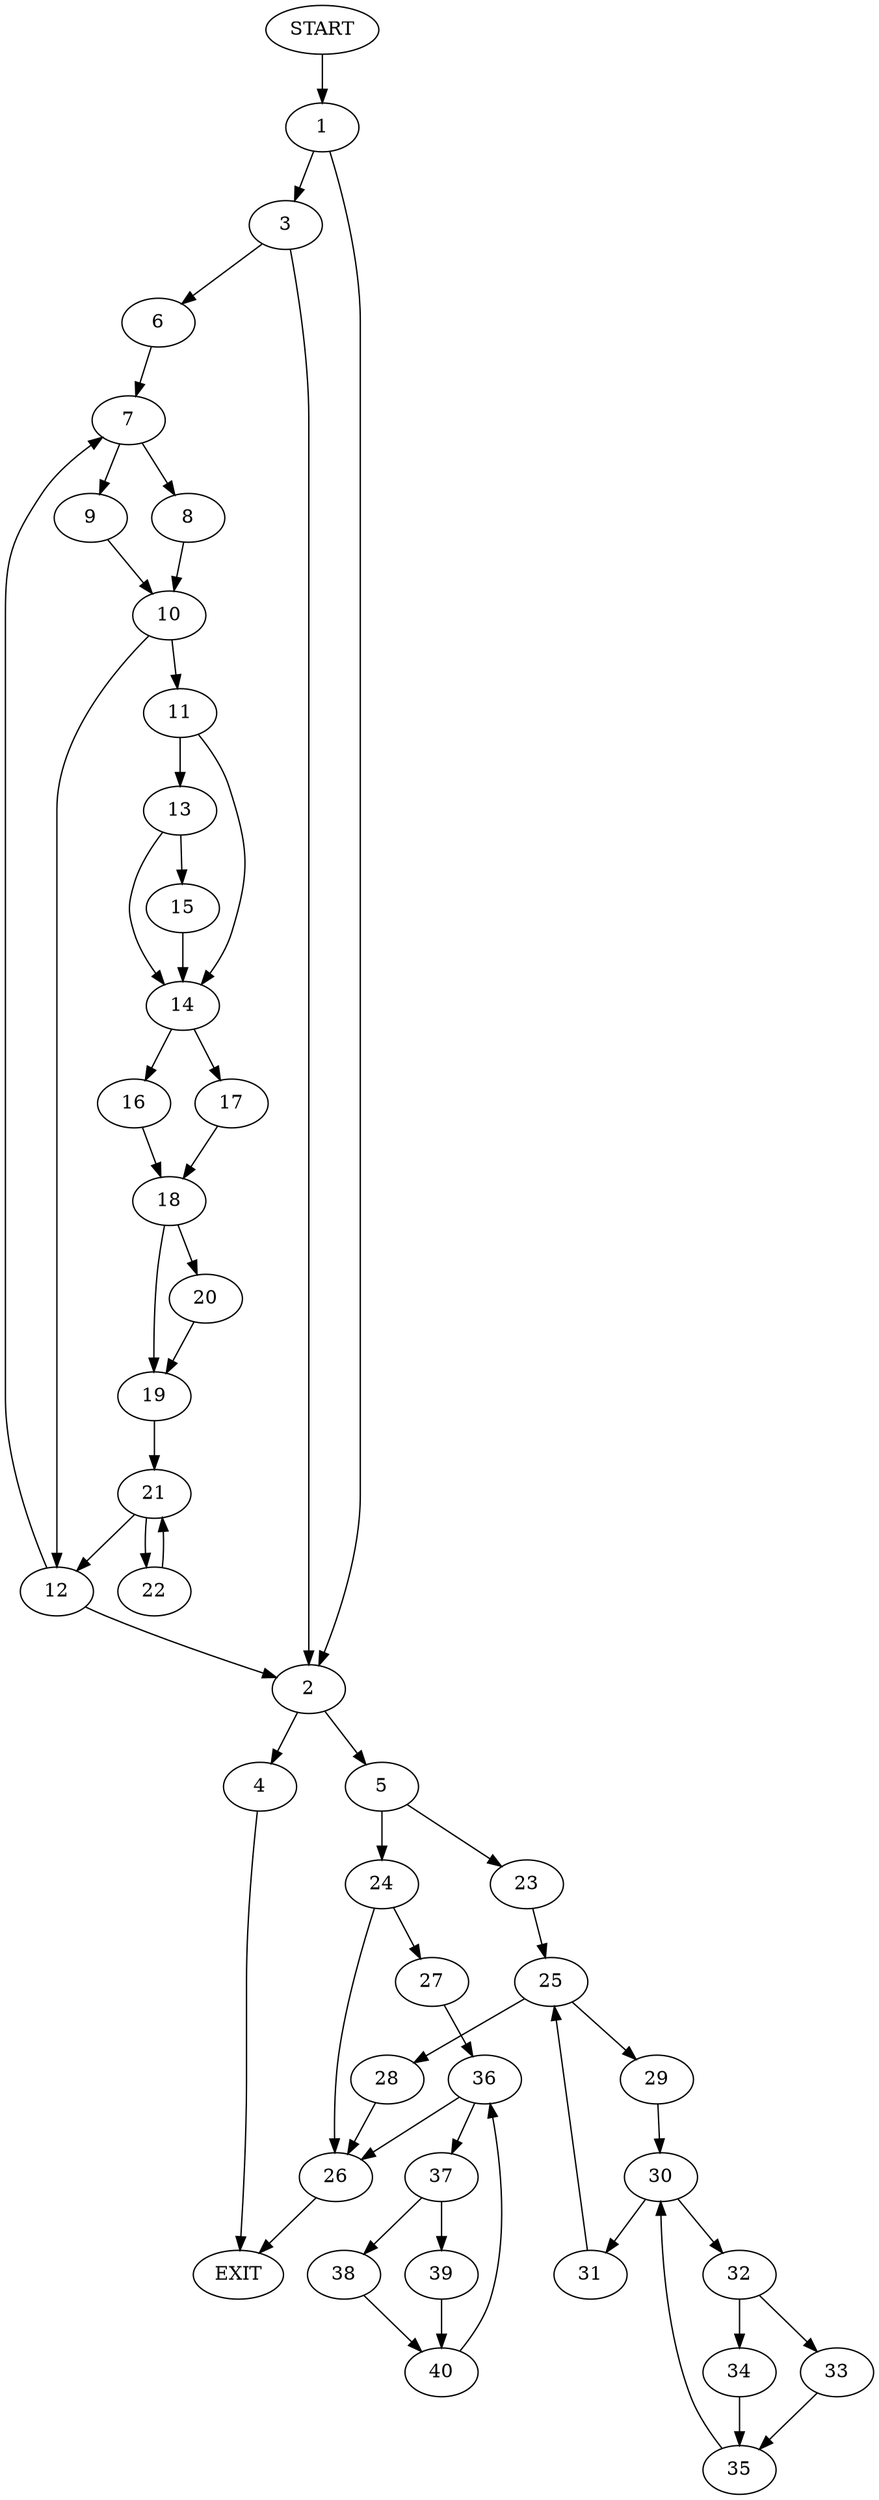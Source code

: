 digraph {
0 [label="START"]
41 [label="EXIT"]
0 -> 1
1 -> 2
1 -> 3
2 -> 4
2 -> 5
3 -> 2
3 -> 6
6 -> 7
7 -> 8
7 -> 9
8 -> 10
9 -> 10
10 -> 11
10 -> 12
11 -> 13
11 -> 14
12 -> 2
12 -> 7
13 -> 14
13 -> 15
14 -> 16
14 -> 17
15 -> 14
16 -> 18
17 -> 18
18 -> 19
18 -> 20
19 -> 21
20 -> 19
21 -> 22
21 -> 12
22 -> 21
4 -> 41
5 -> 23
5 -> 24
23 -> 25
24 -> 26
24 -> 27
25 -> 28
25 -> 29
29 -> 30
28 -> 26
30 -> 31
30 -> 32
32 -> 33
32 -> 34
31 -> 25
34 -> 35
33 -> 35
35 -> 30
26 -> 41
27 -> 36
36 -> 26
36 -> 37
37 -> 38
37 -> 39
39 -> 40
38 -> 40
40 -> 36
}
